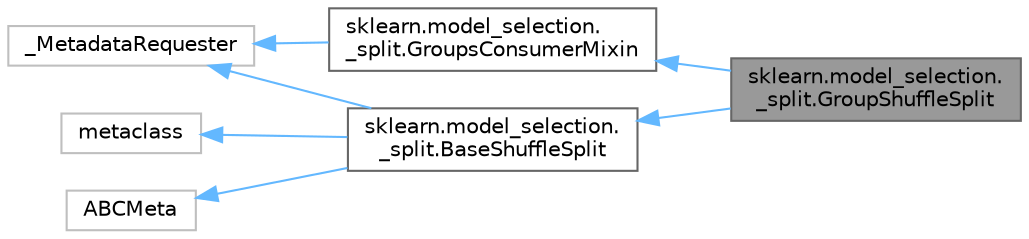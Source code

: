 digraph "sklearn.model_selection._split.GroupShuffleSplit"
{
 // LATEX_PDF_SIZE
  bgcolor="transparent";
  edge [fontname=Helvetica,fontsize=10,labelfontname=Helvetica,labelfontsize=10];
  node [fontname=Helvetica,fontsize=10,shape=box,height=0.2,width=0.4];
  rankdir="LR";
  Node1 [id="Node000001",label="sklearn.model_selection.\l_split.GroupShuffleSplit",height=0.2,width=0.4,color="gray40", fillcolor="grey60", style="filled", fontcolor="black",tooltip=" "];
  Node2 -> Node1 [id="edge7_Node000001_Node000002",dir="back",color="steelblue1",style="solid",tooltip=" "];
  Node2 [id="Node000002",label="sklearn.model_selection.\l_split.GroupsConsumerMixin",height=0.2,width=0.4,color="gray40", fillcolor="white", style="filled",URL="$d1/d56/classsklearn_1_1model__selection_1_1__split_1_1GroupsConsumerMixin.html",tooltip=" "];
  Node3 -> Node2 [id="edge8_Node000002_Node000003",dir="back",color="steelblue1",style="solid",tooltip=" "];
  Node3 [id="Node000003",label="_MetadataRequester",height=0.2,width=0.4,color="grey75", fillcolor="white", style="filled",URL="$d9/dc5/class__MetadataRequester.html",tooltip=" "];
  Node4 -> Node1 [id="edge9_Node000001_Node000004",dir="back",color="steelblue1",style="solid",tooltip=" "];
  Node4 [id="Node000004",label="sklearn.model_selection.\l_split.BaseShuffleSplit",height=0.2,width=0.4,color="gray40", fillcolor="white", style="filled",URL="$d1/dfd/classsklearn_1_1model__selection_1_1__split_1_1BaseShuffleSplit.html",tooltip=" "];
  Node3 -> Node4 [id="edge10_Node000004_Node000003",dir="back",color="steelblue1",style="solid",tooltip=" "];
  Node5 -> Node4 [id="edge11_Node000004_Node000005",dir="back",color="steelblue1",style="solid",tooltip=" "];
  Node5 [id="Node000005",label="metaclass",height=0.2,width=0.4,color="grey75", fillcolor="white", style="filled",URL="$d1/d9a/classmetaclass.html",tooltip=" "];
  Node6 -> Node4 [id="edge12_Node000004_Node000006",dir="back",color="steelblue1",style="solid",tooltip=" "];
  Node6 [id="Node000006",label="ABCMeta",height=0.2,width=0.4,color="grey75", fillcolor="white", style="filled",URL="$df/d42/classABCMeta.html",tooltip=" "];
}

